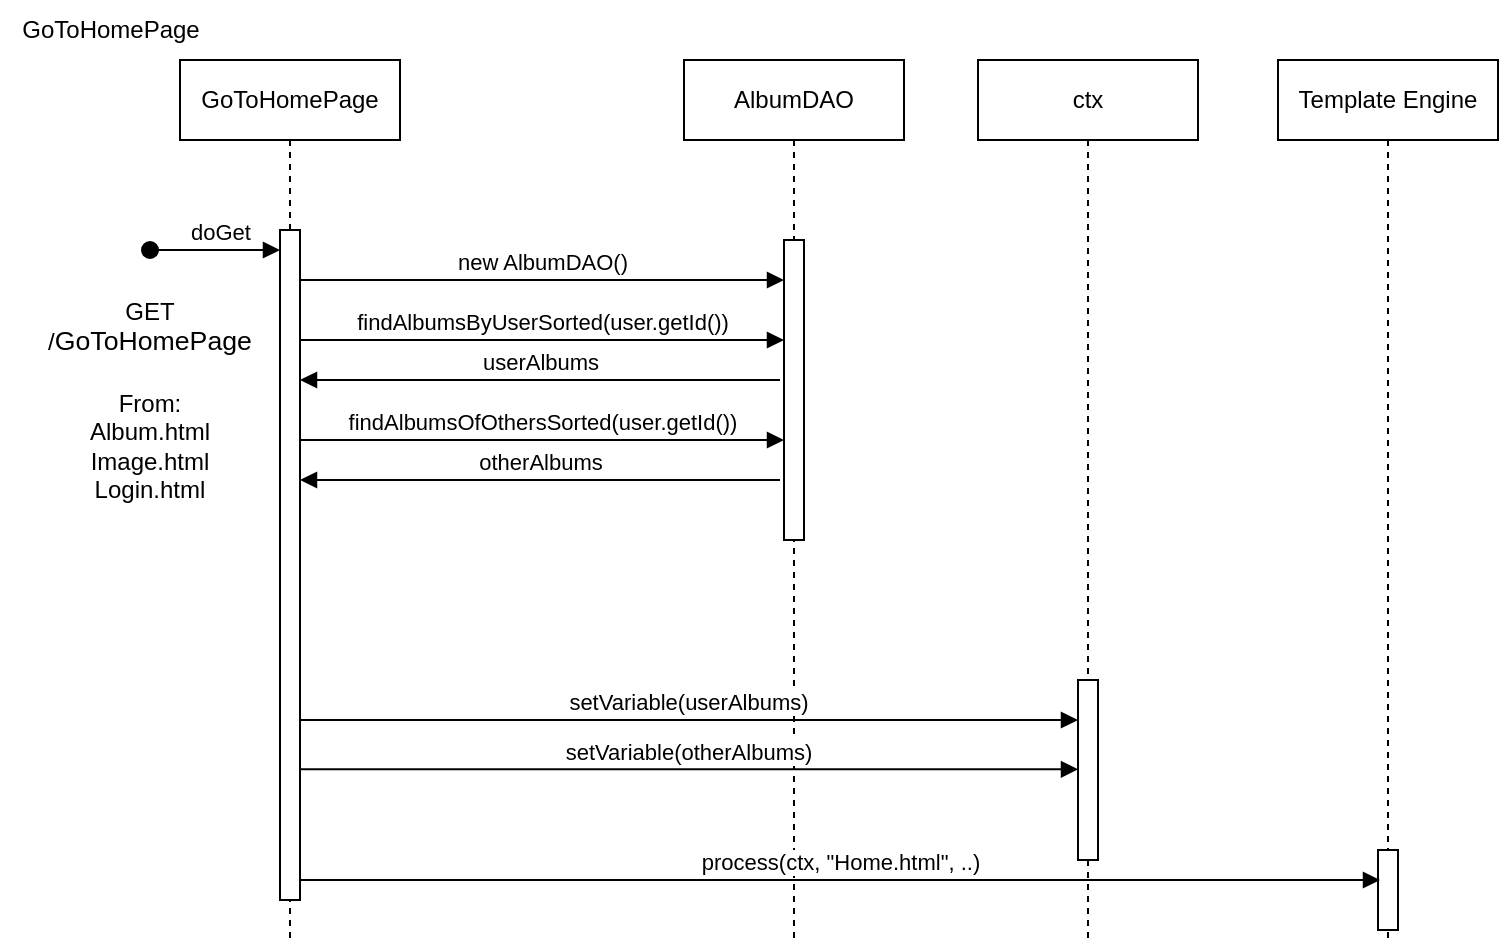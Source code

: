 <mxfile version="24.3.1" type="device">
  <diagram name="Page-1" id="2YBvvXClWsGukQMizWep">
    <mxGraphModel dx="2093" dy="951" grid="1" gridSize="10" guides="1" tooltips="1" connect="1" arrows="1" fold="1" page="1" pageScale="1" pageWidth="850" pageHeight="1100" math="0" shadow="0">
      <root>
        <mxCell id="0" />
        <mxCell id="1" parent="0" />
        <mxCell id="uaNEzsmFgbKxOdwPiAvn-1" value="GET&lt;br&gt;&lt;div style=&quot;text-align: start;&quot;&gt;/&lt;font face=&quot;Arial, sans-serif&quot;&gt;&lt;span style=&quot;font-size: 13.333px; white-space-collapse: preserve;&quot;&gt;GoToHomePage&lt;/span&gt;&lt;/font&gt;&lt;/div&gt;&lt;div style=&quot;text-align: start;&quot;&gt;&lt;font face=&quot;Arial, sans-serif&quot;&gt;&lt;span style=&quot;font-size: 13.333px; white-space-collapse: preserve;&quot;&gt;&lt;br&gt;&lt;/span&gt;&lt;/font&gt;&lt;/div&gt;&lt;div&gt;From:&lt;/div&gt;&lt;div&gt;Album.html&lt;br&gt;Image.html&lt;/div&gt;&lt;div&gt;Login.html&lt;/div&gt;" style="text;html=1;align=center;verticalAlign=middle;whiteSpace=wrap;rounded=0;" parent="1" vertex="1">
          <mxGeometry x="10" y="155" width="130" height="110" as="geometry" />
        </mxCell>
        <mxCell id="uaNEzsmFgbKxOdwPiAvn-2" value="doGet" style="html=1;verticalAlign=bottom;startArrow=oval;endArrow=block;startSize=8;edgeStyle=elbowEdgeStyle;elbow=horizontal;curved=0;rounded=0;" parent="1" edge="1">
          <mxGeometry x="0.077" relative="1" as="geometry">
            <mxPoint x="75" y="135" as="sourcePoint" />
            <mxPoint x="140" y="135" as="targetPoint" />
            <Array as="points">
              <mxPoint x="111" y="125" />
            </Array>
            <mxPoint as="offset" />
          </mxGeometry>
        </mxCell>
        <mxCell id="uaNEzsmFgbKxOdwPiAvn-5" value="GoToHomePage" style="shape=umlLifeline;perimeter=lifelinePerimeter;whiteSpace=wrap;html=1;container=0;dropTarget=0;collapsible=0;recursiveResize=0;outlineConnect=0;portConstraint=eastwest;newEdgeStyle={&quot;edgeStyle&quot;:&quot;elbowEdgeStyle&quot;,&quot;elbow&quot;:&quot;vertical&quot;,&quot;curved&quot;:0,&quot;rounded&quot;:0};" parent="1" vertex="1">
          <mxGeometry x="90" y="40" width="110" height="440" as="geometry" />
        </mxCell>
        <mxCell id="uaNEzsmFgbKxOdwPiAvn-6" value="" style="html=1;points=[];perimeter=orthogonalPerimeter;outlineConnect=0;targetShapes=umlLifeline;portConstraint=eastwest;newEdgeStyle={&quot;edgeStyle&quot;:&quot;elbowEdgeStyle&quot;,&quot;elbow&quot;:&quot;vertical&quot;,&quot;curved&quot;:0,&quot;rounded&quot;:0};" parent="uaNEzsmFgbKxOdwPiAvn-5" vertex="1">
          <mxGeometry x="50" y="85" width="10" height="335" as="geometry" />
        </mxCell>
        <mxCell id="uaNEzsmFgbKxOdwPiAvn-9" value="new AlbumDAO()" style="html=1;verticalAlign=bottom;endArrow=block;edgeStyle=elbowEdgeStyle;elbow=horizontal;curved=0;rounded=0;exitX=1.133;exitY=0.381;exitDx=0;exitDy=0;exitPerimeter=0;" parent="1" target="uaNEzsmFgbKxOdwPiAvn-11" edge="1">
          <mxGeometry relative="1" as="geometry">
            <mxPoint x="150.0" y="150.01" as="sourcePoint" />
            <Array as="points">
              <mxPoint x="243.67" y="150" />
            </Array>
            <mxPoint x="280" y="150" as="targetPoint" />
          </mxGeometry>
        </mxCell>
        <mxCell id="uaNEzsmFgbKxOdwPiAvn-10" value="AlbumDAO" style="shape=umlLifeline;perimeter=lifelinePerimeter;whiteSpace=wrap;html=1;container=0;dropTarget=0;collapsible=0;recursiveResize=0;outlineConnect=0;portConstraint=eastwest;newEdgeStyle={&quot;edgeStyle&quot;:&quot;elbowEdgeStyle&quot;,&quot;elbow&quot;:&quot;vertical&quot;,&quot;curved&quot;:0,&quot;rounded&quot;:0};" parent="1" vertex="1">
          <mxGeometry x="342" y="40" width="110" height="440" as="geometry" />
        </mxCell>
        <mxCell id="uaNEzsmFgbKxOdwPiAvn-11" value="" style="html=1;points=[];perimeter=orthogonalPerimeter;outlineConnect=0;targetShapes=umlLifeline;portConstraint=eastwest;newEdgeStyle={&quot;edgeStyle&quot;:&quot;elbowEdgeStyle&quot;,&quot;elbow&quot;:&quot;vertical&quot;,&quot;curved&quot;:0,&quot;rounded&quot;:0};" parent="uaNEzsmFgbKxOdwPiAvn-10" vertex="1">
          <mxGeometry x="50" y="90" width="10" height="150" as="geometry" />
        </mxCell>
        <mxCell id="uaNEzsmFgbKxOdwPiAvn-14" value="ctx" style="shape=umlLifeline;perimeter=lifelinePerimeter;whiteSpace=wrap;html=1;container=0;dropTarget=0;collapsible=0;recursiveResize=0;outlineConnect=0;portConstraint=eastwest;newEdgeStyle={&quot;edgeStyle&quot;:&quot;elbowEdgeStyle&quot;,&quot;elbow&quot;:&quot;vertical&quot;,&quot;curved&quot;:0,&quot;rounded&quot;:0};" parent="1" vertex="1">
          <mxGeometry x="489" y="40" width="110" height="440" as="geometry" />
        </mxCell>
        <mxCell id="uaNEzsmFgbKxOdwPiAvn-18" value="findAlbumsByUserSorted(user.getId())" style="html=1;verticalAlign=bottom;endArrow=block;edgeStyle=elbowEdgeStyle;elbow=horizontal;curved=0;rounded=0;exitX=1.133;exitY=0.381;exitDx=0;exitDy=0;exitPerimeter=0;" parent="1" target="uaNEzsmFgbKxOdwPiAvn-11" edge="1">
          <mxGeometry relative="1" as="geometry">
            <mxPoint x="150.0" y="180.01" as="sourcePoint" />
            <Array as="points">
              <mxPoint x="243.67" y="180" />
            </Array>
            <mxPoint x="290" y="180" as="targetPoint" />
          </mxGeometry>
        </mxCell>
        <mxCell id="uaNEzsmFgbKxOdwPiAvn-19" value="userAlbums" style="html=1;verticalAlign=bottom;endArrow=block;edgeStyle=elbowEdgeStyle;elbow=horizontal;curved=0;rounded=0;" parent="1" edge="1">
          <mxGeometry relative="1" as="geometry">
            <mxPoint x="390" y="200" as="sourcePoint" />
            <Array as="points">
              <mxPoint x="253.67" y="200" />
            </Array>
            <mxPoint x="150" y="200" as="targetPoint" />
          </mxGeometry>
        </mxCell>
        <mxCell id="uaNEzsmFgbKxOdwPiAvn-23" value="setVariable(userAlbums)&lt;span style=&quot;color: rgba(0, 0, 0, 0); font-family: monospace; font-size: 0px; text-align: start; background-color: rgb(251, 251, 251);&quot;&gt;%3CmxGraphModel%3E%3Croot%3E%3CmxCell%20id%3D%220%22%2F%3E%3CmxCell%20id%3D%221%22%20parent%3D%220%22%2F%3E%3CmxCell%20id%3D%222%22%20value%3D%22userAlbums%22%20style%3D%22html%3D1%3BverticalAlign%3Dbottom%3BendArrow%3Dblock%3BedgeStyle%3DelbowEdgeStyle%3Belbow%3Dhorizontal%3Bcurved%3D0%3Brounded%3D0%3B%22%20edge%3D%221%22%20parent%3D%221%22%3E%3CmxGeometry%20relative%3D%221%22%20as%3D%22geometry%22%3E%3CmxPoint%20x%3D%22590%22%20y%3D%22240%22%20as%3D%22sourcePoint%22%2F%3E%3CArray%20as%3D%22points%22%3E%3CmxPoint%20x%3D%22453.67%22%20y%3D%22240%22%2F%3E%3C%2FArray%3E%3CmxPoint%20x%3D%22350%22%20y%3D%22240%22%20as%3D%22targetPoint%22%2F%3E%3C%2FmxGeometry%3E%3C%2FmxCell%3E%3C%2Froot%3E%3C%2FmxGraphModel%3E&lt;/span&gt;" style="html=1;verticalAlign=bottom;endArrow=block;edgeStyle=elbowEdgeStyle;elbow=horizontal;curved=0;rounded=0;exitX=1.133;exitY=0.381;exitDx=0;exitDy=0;exitPerimeter=0;" parent="1" target="uaNEzsmFgbKxOdwPiAvn-15" edge="1">
          <mxGeometry x="-0.0" relative="1" as="geometry">
            <mxPoint x="150.0" y="370.01" as="sourcePoint" />
            <Array as="points">
              <mxPoint x="243.67" y="370" />
            </Array>
            <mxPoint x="600" y="370" as="targetPoint" />
            <mxPoint as="offset" />
          </mxGeometry>
        </mxCell>
        <mxCell id="uaNEzsmFgbKxOdwPiAvn-15" value="" style="html=1;points=[];perimeter=orthogonalPerimeter;outlineConnect=0;targetShapes=umlLifeline;portConstraint=eastwest;newEdgeStyle={&quot;edgeStyle&quot;:&quot;elbowEdgeStyle&quot;,&quot;elbow&quot;:&quot;vertical&quot;,&quot;curved&quot;:0,&quot;rounded&quot;:0};" parent="1" vertex="1">
          <mxGeometry x="539" y="350" width="10" height="90" as="geometry" />
        </mxCell>
        <mxCell id="uaNEzsmFgbKxOdwPiAvn-25" value="Template Engine" style="shape=umlLifeline;perimeter=lifelinePerimeter;whiteSpace=wrap;html=1;container=0;dropTarget=0;collapsible=0;recursiveResize=0;outlineConnect=0;portConstraint=eastwest;newEdgeStyle={&quot;edgeStyle&quot;:&quot;elbowEdgeStyle&quot;,&quot;elbow&quot;:&quot;vertical&quot;,&quot;curved&quot;:0,&quot;rounded&quot;:0};" parent="1" vertex="1">
          <mxGeometry x="639" y="40" width="110" height="440" as="geometry" />
        </mxCell>
        <mxCell id="uaNEzsmFgbKxOdwPiAvn-29" value="" style="html=1;points=[];perimeter=orthogonalPerimeter;outlineConnect=0;targetShapes=umlLifeline;portConstraint=eastwest;newEdgeStyle={&quot;edgeStyle&quot;:&quot;elbowEdgeStyle&quot;,&quot;elbow&quot;:&quot;vertical&quot;,&quot;curved&quot;:0,&quot;rounded&quot;:0};" parent="uaNEzsmFgbKxOdwPiAvn-25" vertex="1">
          <mxGeometry x="50" y="395" width="10" height="40" as="geometry" />
        </mxCell>
        <mxCell id="uaNEzsmFgbKxOdwPiAvn-27" value="process(ctx, &quot;Home.html&quot;, ..)" style="html=1;verticalAlign=bottom;endArrow=block;edgeStyle=elbowEdgeStyle;elbow=horizontal;curved=0;rounded=0;" parent="1" edge="1">
          <mxGeometry relative="1" as="geometry">
            <mxPoint x="150" y="450" as="sourcePoint" />
            <Array as="points">
              <mxPoint x="660" y="450" />
              <mxPoint x="133.67" y="460" />
            </Array>
            <mxPoint x="690" y="450" as="targetPoint" />
          </mxGeometry>
        </mxCell>
        <mxCell id="d33tDaEDQQZScse08xH6-3" value="findAlbumsOfOthersSorted(user.getId())" style="html=1;verticalAlign=bottom;endArrow=block;edgeStyle=elbowEdgeStyle;elbow=horizontal;curved=0;rounded=0;exitX=1.133;exitY=0.381;exitDx=0;exitDy=0;exitPerimeter=0;" edge="1" parent="1">
          <mxGeometry x="-0.002" relative="1" as="geometry">
            <mxPoint x="150.0" y="230.01" as="sourcePoint" />
            <Array as="points">
              <mxPoint x="243.67" y="230" />
            </Array>
            <mxPoint x="392" y="230" as="targetPoint" />
            <mxPoint as="offset" />
          </mxGeometry>
        </mxCell>
        <mxCell id="d33tDaEDQQZScse08xH6-4" value="otherAlbums" style="html=1;verticalAlign=bottom;endArrow=block;edgeStyle=elbowEdgeStyle;elbow=horizontal;curved=0;rounded=0;" edge="1" parent="1">
          <mxGeometry relative="1" as="geometry">
            <mxPoint x="390" y="250" as="sourcePoint" />
            <Array as="points">
              <mxPoint x="253.67" y="250" />
            </Array>
            <mxPoint x="150" y="250" as="targetPoint" />
            <mxPoint as="offset" />
          </mxGeometry>
        </mxCell>
        <mxCell id="d33tDaEDQQZScse08xH6-5" value="setVariable(otherAlbums)&lt;span style=&quot;color: rgba(0, 0, 0, 0); font-family: monospace; font-size: 0px; text-align: start; background-color: rgb(251, 251, 251);&quot;&gt;%3CmxGraphModel%3E%3Croot%3E%3CmxCell%20id%3D%220%22%2F%3E%3CmxCell%20id%3D%221%22%20parent%3D%220%22%2F%3E%3CmxCell%20id%3D%222%22%20value%3D%22userAlbums%22%20style%3D%22html%3D1%3BverticalAlign%3Dbottom%3BendArrow%3Dblock%3BedgeStyle%3DelbowEdgeStyle%3Belbow%3Dhorizontal%3Bcurved%3D0%3Brounded%3D0%3B%22%20edge%3D%221%22%20parent%3D%221%22%3E%3CmxGeometry%20relative%3D%221%22%20as%3D%22geometry%22%3E%3CmxPoint%20x%3D%22590%22%20y%3D%22240%22%20as%3D%22sourcePoint%22%2F%3E%3CArray%20as%3D%22points%22%3E%3CmxPoint%20x%3D%22453.67%22%20y%3D%22240%22%2F%3E%3C%2FArray%3E%3CmxPoint%20x%3D%22350%22%20y%3D%22240%22%20as%3D%22targetPoint%22%2F%3E%3C%2FmxGeometry%3E%3C%2FmxCell%3E%3C%2Froot%3E%3C%2FmxGraphModel%3E&lt;/span&gt;" style="html=1;verticalAlign=bottom;endArrow=block;edgeStyle=elbowEdgeStyle;elbow=horizontal;curved=0;rounded=0;exitX=1.133;exitY=0.381;exitDx=0;exitDy=0;exitPerimeter=0;" edge="1" parent="1" target="uaNEzsmFgbKxOdwPiAvn-15">
          <mxGeometry x="-0.0" relative="1" as="geometry">
            <mxPoint x="150.0" y="394.64" as="sourcePoint" />
            <Array as="points">
              <mxPoint x="243.67" y="394.63" />
            </Array>
            <mxPoint x="682" y="394.63" as="targetPoint" />
            <mxPoint as="offset" />
          </mxGeometry>
        </mxCell>
        <mxCell id="d33tDaEDQQZScse08xH6-6" value="GoToHomePage" style="text;html=1;align=center;verticalAlign=middle;resizable=0;points=[];autosize=1;strokeColor=none;fillColor=none;" vertex="1" parent="1">
          <mxGeometry y="10" width="110" height="30" as="geometry" />
        </mxCell>
      </root>
    </mxGraphModel>
  </diagram>
</mxfile>

